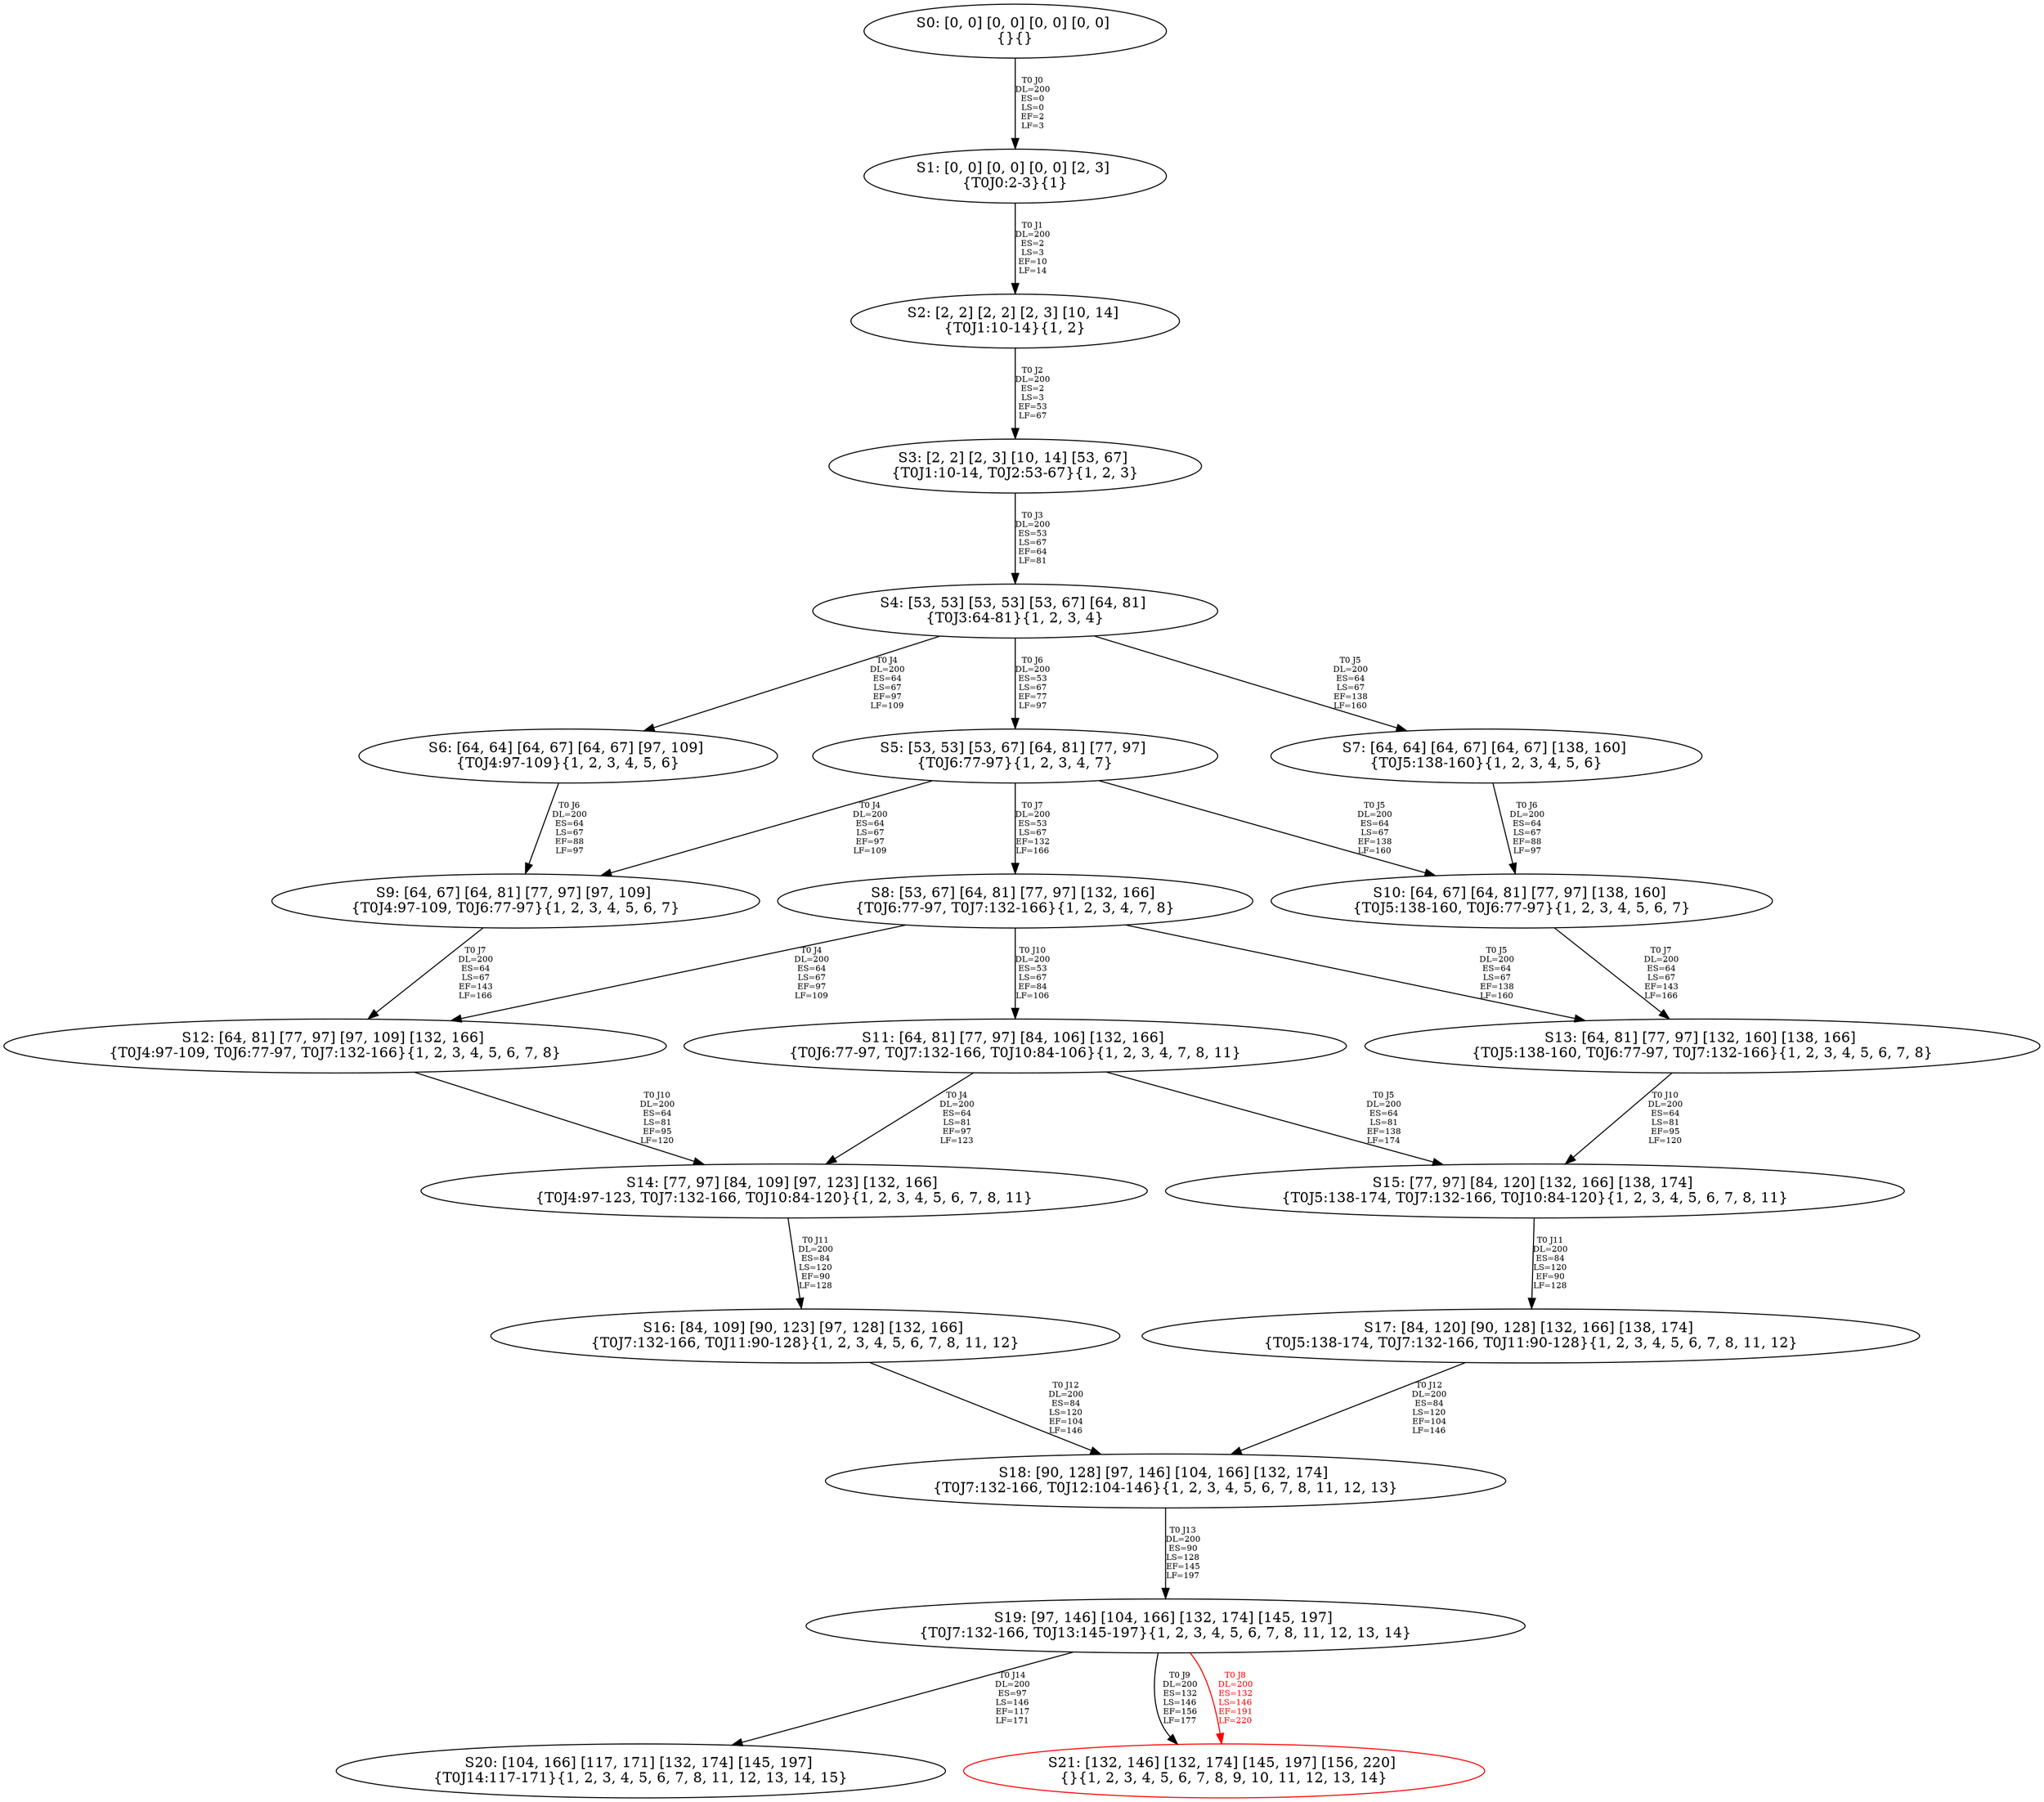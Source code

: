 digraph {
	S0[label="S0: [0, 0] [0, 0] [0, 0] [0, 0] \n{}{}"];
	S1[label="S1: [0, 0] [0, 0] [0, 0] [2, 3] \n{T0J0:2-3}{1}"];
	S2[label="S2: [2, 2] [2, 2] [2, 3] [10, 14] \n{T0J1:10-14}{1, 2}"];
	S3[label="S3: [2, 2] [2, 3] [10, 14] [53, 67] \n{T0J1:10-14, T0J2:53-67}{1, 2, 3}"];
	S4[label="S4: [53, 53] [53, 53] [53, 67] [64, 81] \n{T0J3:64-81}{1, 2, 3, 4}"];
	S5[label="S5: [53, 53] [53, 67] [64, 81] [77, 97] \n{T0J6:77-97}{1, 2, 3, 4, 7}"];
	S6[label="S6: [64, 64] [64, 67] [64, 67] [97, 109] \n{T0J4:97-109}{1, 2, 3, 4, 5, 6}"];
	S7[label="S7: [64, 64] [64, 67] [64, 67] [138, 160] \n{T0J5:138-160}{1, 2, 3, 4, 5, 6}"];
	S8[label="S8: [53, 67] [64, 81] [77, 97] [132, 166] \n{T0J6:77-97, T0J7:132-166}{1, 2, 3, 4, 7, 8}"];
	S9[label="S9: [64, 67] [64, 81] [77, 97] [97, 109] \n{T0J4:97-109, T0J6:77-97}{1, 2, 3, 4, 5, 6, 7}"];
	S10[label="S10: [64, 67] [64, 81] [77, 97] [138, 160] \n{T0J5:138-160, T0J6:77-97}{1, 2, 3, 4, 5, 6, 7}"];
	S11[label="S11: [64, 81] [77, 97] [84, 106] [132, 166] \n{T0J6:77-97, T0J7:132-166, T0J10:84-106}{1, 2, 3, 4, 7, 8, 11}"];
	S12[label="S12: [64, 81] [77, 97] [97, 109] [132, 166] \n{T0J4:97-109, T0J6:77-97, T0J7:132-166}{1, 2, 3, 4, 5, 6, 7, 8}"];
	S13[label="S13: [64, 81] [77, 97] [132, 160] [138, 166] \n{T0J5:138-160, T0J6:77-97, T0J7:132-166}{1, 2, 3, 4, 5, 6, 7, 8}"];
	S14[label="S14: [77, 97] [84, 109] [97, 123] [132, 166] \n{T0J4:97-123, T0J7:132-166, T0J10:84-120}{1, 2, 3, 4, 5, 6, 7, 8, 11}"];
	S15[label="S15: [77, 97] [84, 120] [132, 166] [138, 174] \n{T0J5:138-174, T0J7:132-166, T0J10:84-120}{1, 2, 3, 4, 5, 6, 7, 8, 11}"];
	S16[label="S16: [84, 109] [90, 123] [97, 128] [132, 166] \n{T0J7:132-166, T0J11:90-128}{1, 2, 3, 4, 5, 6, 7, 8, 11, 12}"];
	S17[label="S17: [84, 120] [90, 128] [132, 166] [138, 174] \n{T0J5:138-174, T0J7:132-166, T0J11:90-128}{1, 2, 3, 4, 5, 6, 7, 8, 11, 12}"];
	S18[label="S18: [90, 128] [97, 146] [104, 166] [132, 174] \n{T0J7:132-166, T0J12:104-146}{1, 2, 3, 4, 5, 6, 7, 8, 11, 12, 13}"];
	S19[label="S19: [97, 146] [104, 166] [132, 174] [145, 197] \n{T0J7:132-166, T0J13:145-197}{1, 2, 3, 4, 5, 6, 7, 8, 11, 12, 13, 14}"];
	S20[label="S20: [104, 166] [117, 171] [132, 174] [145, 197] \n{T0J14:117-171}{1, 2, 3, 4, 5, 6, 7, 8, 11, 12, 13, 14, 15}"];
	S21[label="S21: [132, 146] [132, 174] [145, 197] [156, 220] \n{}{1, 2, 3, 4, 5, 6, 7, 8, 9, 10, 11, 12, 13, 14}"];
	S0 -> S1[label="T0 J0\nDL=200\nES=0\nLS=0\nEF=2\nLF=3",fontsize=8];
	S1 -> S2[label="T0 J1\nDL=200\nES=2\nLS=3\nEF=10\nLF=14",fontsize=8];
	S2 -> S3[label="T0 J2\nDL=200\nES=2\nLS=3\nEF=53\nLF=67",fontsize=8];
	S3 -> S4[label="T0 J3\nDL=200\nES=53\nLS=67\nEF=64\nLF=81",fontsize=8];
	S4 -> S6[label="T0 J4\nDL=200\nES=64\nLS=67\nEF=97\nLF=109",fontsize=8];
	S4 -> S7[label="T0 J5\nDL=200\nES=64\nLS=67\nEF=138\nLF=160",fontsize=8];
	S4 -> S5[label="T0 J6\nDL=200\nES=53\nLS=67\nEF=77\nLF=97",fontsize=8];
	S5 -> S9[label="T0 J4\nDL=200\nES=64\nLS=67\nEF=97\nLF=109",fontsize=8];
	S5 -> S10[label="T0 J5\nDL=200\nES=64\nLS=67\nEF=138\nLF=160",fontsize=8];
	S5 -> S8[label="T0 J7\nDL=200\nES=53\nLS=67\nEF=132\nLF=166",fontsize=8];
	S6 -> S9[label="T0 J6\nDL=200\nES=64\nLS=67\nEF=88\nLF=97",fontsize=8];
	S7 -> S10[label="T0 J6\nDL=200\nES=64\nLS=67\nEF=88\nLF=97",fontsize=8];
	S8 -> S12[label="T0 J4\nDL=200\nES=64\nLS=67\nEF=97\nLF=109",fontsize=8];
	S8 -> S13[label="T0 J5\nDL=200\nES=64\nLS=67\nEF=138\nLF=160",fontsize=8];
	S8 -> S11[label="T0 J10\nDL=200\nES=53\nLS=67\nEF=84\nLF=106",fontsize=8];
	S9 -> S12[label="T0 J7\nDL=200\nES=64\nLS=67\nEF=143\nLF=166",fontsize=8];
	S10 -> S13[label="T0 J7\nDL=200\nES=64\nLS=67\nEF=143\nLF=166",fontsize=8];
	S11 -> S14[label="T0 J4\nDL=200\nES=64\nLS=81\nEF=97\nLF=123",fontsize=8];
	S11 -> S15[label="T0 J5\nDL=200\nES=64\nLS=81\nEF=138\nLF=174",fontsize=8];
	S12 -> S14[label="T0 J10\nDL=200\nES=64\nLS=81\nEF=95\nLF=120",fontsize=8];
	S13 -> S15[label="T0 J10\nDL=200\nES=64\nLS=81\nEF=95\nLF=120",fontsize=8];
	S14 -> S16[label="T0 J11\nDL=200\nES=84\nLS=120\nEF=90\nLF=128",fontsize=8];
	S15 -> S17[label="T0 J11\nDL=200\nES=84\nLS=120\nEF=90\nLF=128",fontsize=8];
	S16 -> S18[label="T0 J12\nDL=200\nES=84\nLS=120\nEF=104\nLF=146",fontsize=8];
	S17 -> S18[label="T0 J12\nDL=200\nES=84\nLS=120\nEF=104\nLF=146",fontsize=8];
	S18 -> S19[label="T0 J13\nDL=200\nES=90\nLS=128\nEF=145\nLF=197",fontsize=8];
	S19 -> S21[label="T0 J8\nDL=200\nES=132\nLS=146\nEF=191\nLF=220",color=Red,fontcolor=Red,fontsize=8];
S21[color=Red];
	S19 -> S21[label="T0 J9\nDL=200\nES=132\nLS=146\nEF=156\nLF=177",fontsize=8];
	S19 -> S20[label="T0 J14\nDL=200\nES=97\nLS=146\nEF=117\nLF=171",fontsize=8];
}
